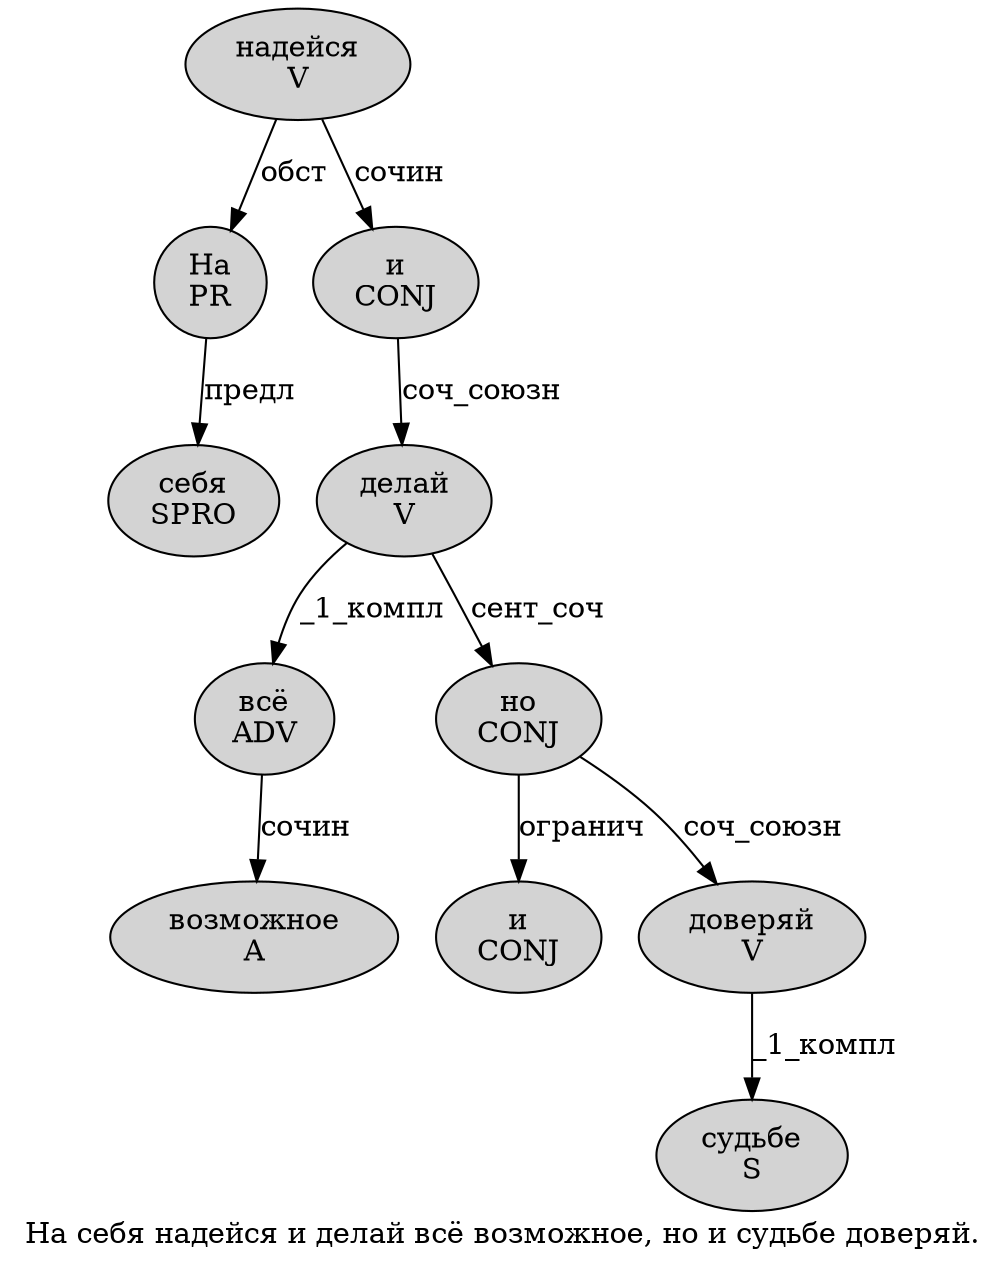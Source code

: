 digraph SENTENCE_1551 {
	graph [label="На себя надейся и делай всё возможное, но и судьбе доверяй."]
	node [style=filled]
		0 [label="На
PR" color="" fillcolor=lightgray penwidth=1 shape=ellipse]
		1 [label="себя
SPRO" color="" fillcolor=lightgray penwidth=1 shape=ellipse]
		2 [label="надейся
V" color="" fillcolor=lightgray penwidth=1 shape=ellipse]
		3 [label="и
CONJ" color="" fillcolor=lightgray penwidth=1 shape=ellipse]
		4 [label="делай
V" color="" fillcolor=lightgray penwidth=1 shape=ellipse]
		5 [label="всё
ADV" color="" fillcolor=lightgray penwidth=1 shape=ellipse]
		6 [label="возможное
A" color="" fillcolor=lightgray penwidth=1 shape=ellipse]
		8 [label="но
CONJ" color="" fillcolor=lightgray penwidth=1 shape=ellipse]
		9 [label="и
CONJ" color="" fillcolor=lightgray penwidth=1 shape=ellipse]
		10 [label="судьбе
S" color="" fillcolor=lightgray penwidth=1 shape=ellipse]
		11 [label="доверяй
V" color="" fillcolor=lightgray penwidth=1 shape=ellipse]
			5 -> 6 [label="сочин"]
			3 -> 4 [label="соч_союзн"]
			0 -> 1 [label="предл"]
			8 -> 9 [label="огранич"]
			8 -> 11 [label="соч_союзн"]
			2 -> 0 [label="обст"]
			2 -> 3 [label="сочин"]
			11 -> 10 [label="_1_компл"]
			4 -> 5 [label="_1_компл"]
			4 -> 8 [label="сент_соч"]
}